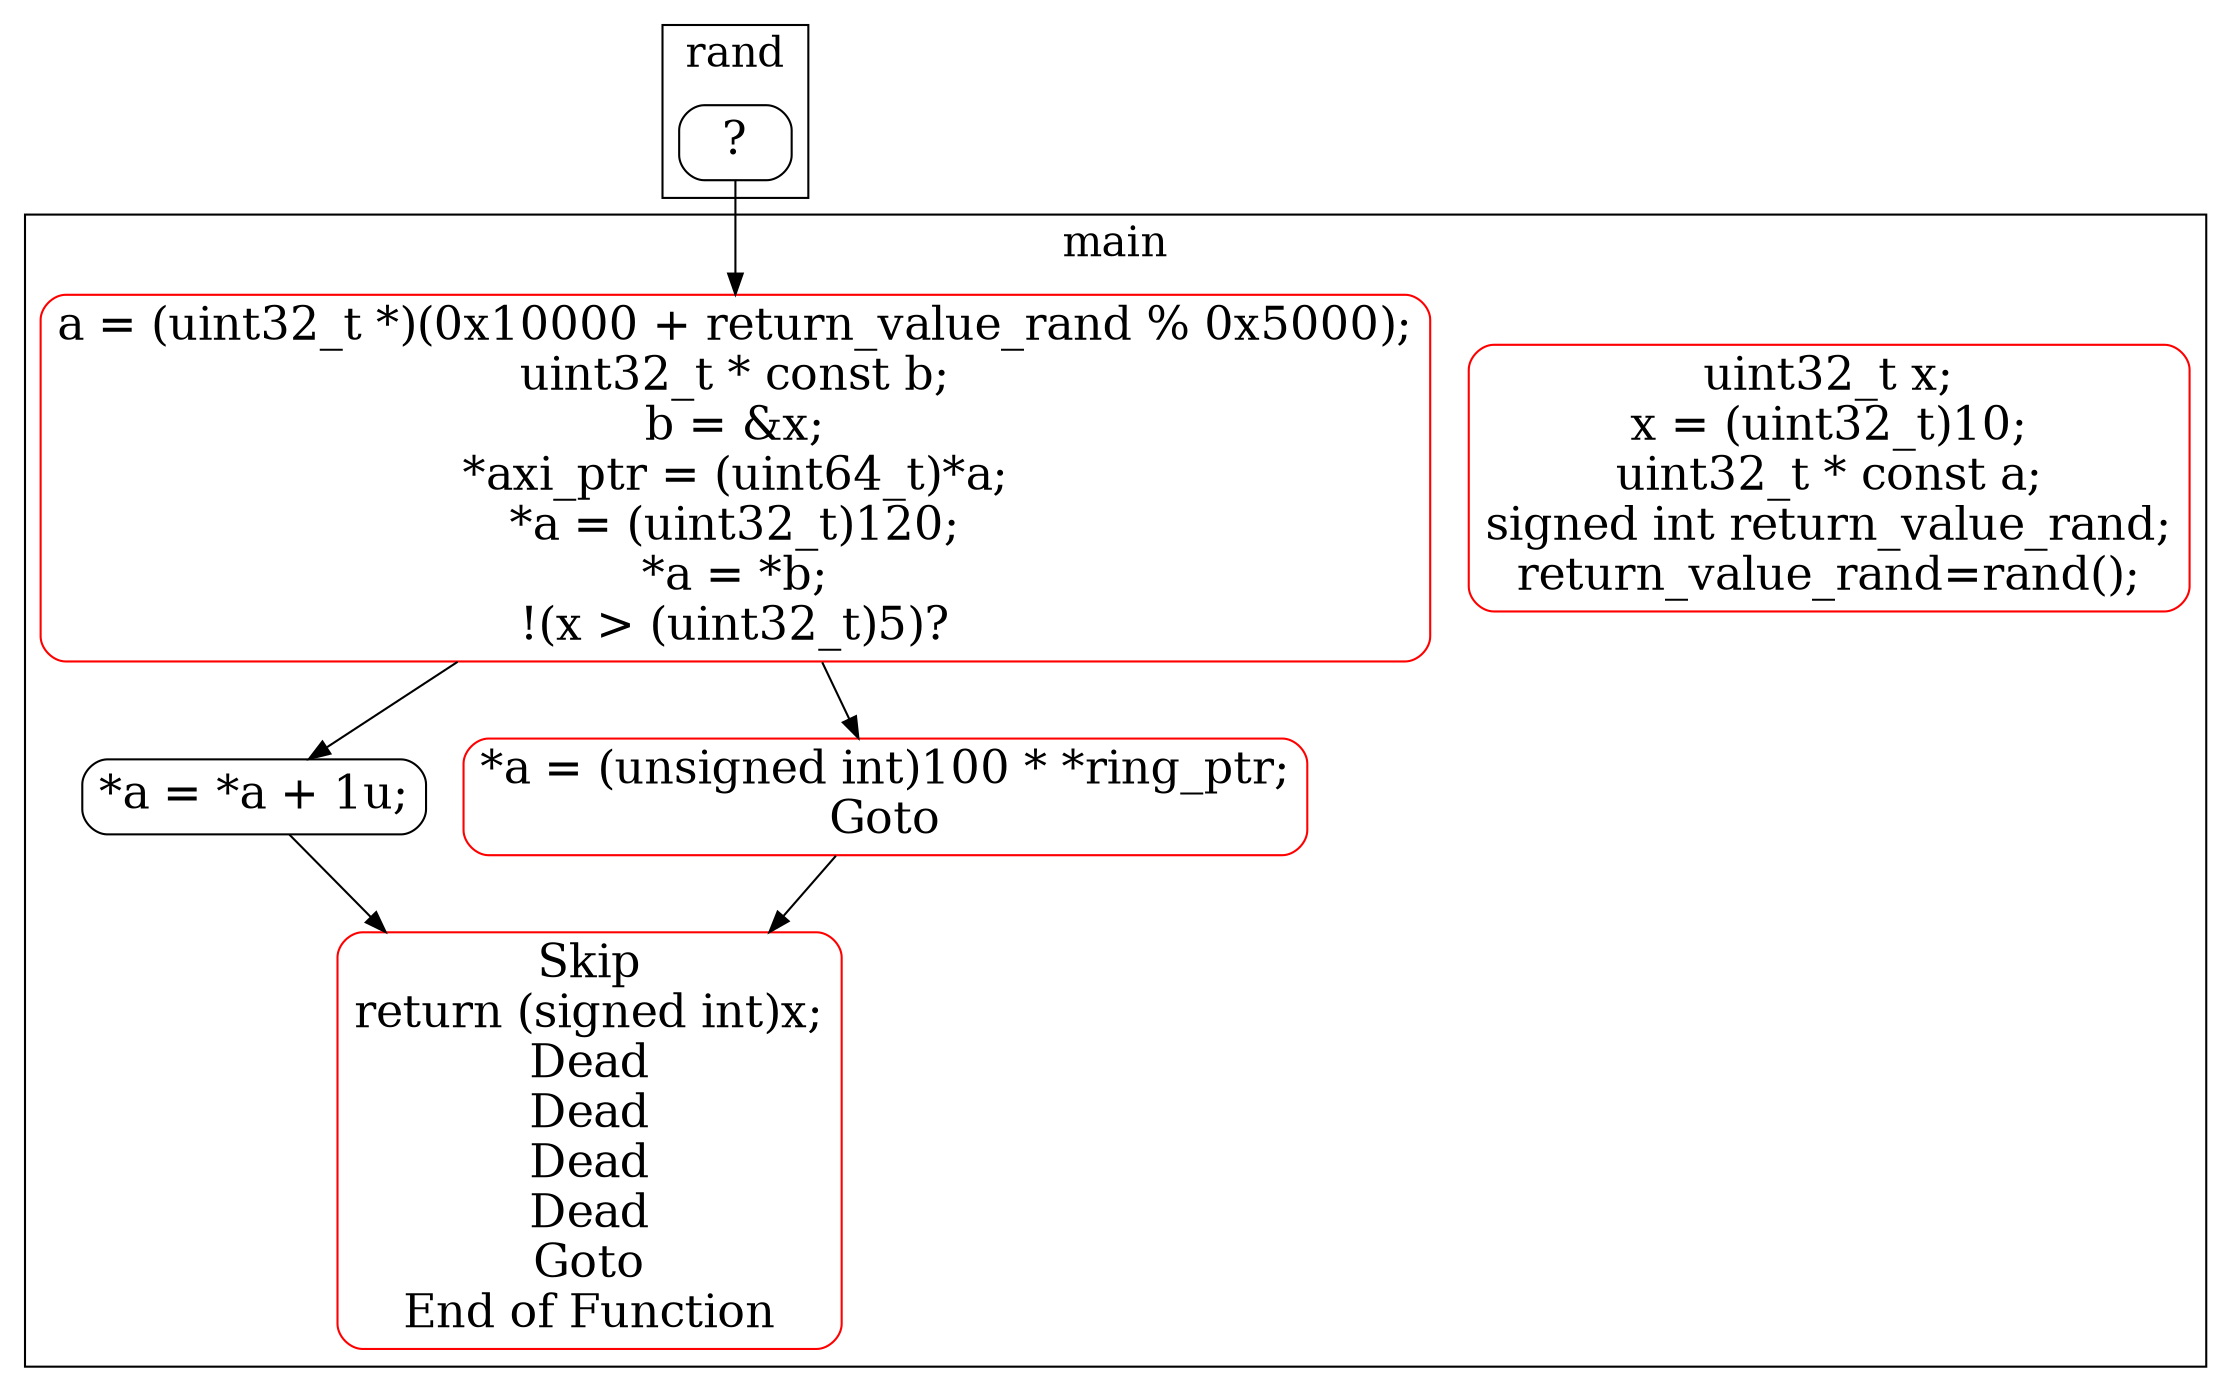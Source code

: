 digraph G {
color=black;
orientation=portrait;
fontsize=20;
compound=true;
size="30,40";
ratio=compress;
subgraph "cluster_main" {
label="main";
Node_0_14 [shape=Mrecord, fontsize=22, label="*a = *a + 1u;"];
Node_0_0_Node_0_1_Node_0_2_Node_0_3_Node_0_4 [label="uint32_t x;\nx = (uint32_t)10;\nuint32_t * const a;\nsigned int return_value_rand;\nreturn_value_rand=rand();", shape=Mrecord, fontsize=22, color=red];
Node_0_5_Node_0_6_Node_0_7_Node_0_8_Node_0_9_Node_0_10_Node_0_11 [label="a = (uint32_t *)(0x10000 + return_value_rand % 0x5000);\nuint32_t * const b;\nb = &x;\n*axi_ptr = (uint64_t)*a;\n*a = (uint32_t)120;\n*a = *b;\n!(x \> (uint32_t)5)?", shape=Mrecord, fontsize=22, color=red];
Node_0_12_Node_0_13 [label="*a = (unsigned int)100 * *ring_ptr;\nGoto", shape=Mrecord, fontsize=22, color=red];
Node_0_15_Node_0_16_Node_0_17_Node_0_18_Node_0_19_Node_0_20_Node_0_21_Node_0_22 [label="Skip\nreturn (signed int)x;\nDead\nDead\nDead\nDead\nGoto\nEnd of Function", shape=Mrecord, fontsize=22, color=red];
}

subgraph "cluster_rand" {
rank=sink;
label="rand";
Node_1_0 [shape=Mrecord, fontsize=22, label="?"];
}

Node_0_5_Node_0_6_Node_0_7_Node_0_8_Node_0_9_Node_0_10_Node_0_11 -> Node_0_14;
Node_1_0 -> Node_0_5_Node_0_6_Node_0_7_Node_0_8_Node_0_9_Node_0_10_Node_0_11;
Node_0_5_Node_0_6_Node_0_7_Node_0_8_Node_0_9_Node_0_10_Node_0_11 -> Node_0_12_Node_0_13;
Node_0_12_Node_0_13 -> Node_0_15_Node_0_16_Node_0_17_Node_0_18_Node_0_19_Node_0_20_Node_0_21_Node_0_22;
Node_0_14 -> Node_0_15_Node_0_16_Node_0_17_Node_0_18_Node_0_19_Node_0_20_Node_0_21_Node_0_22;
}
